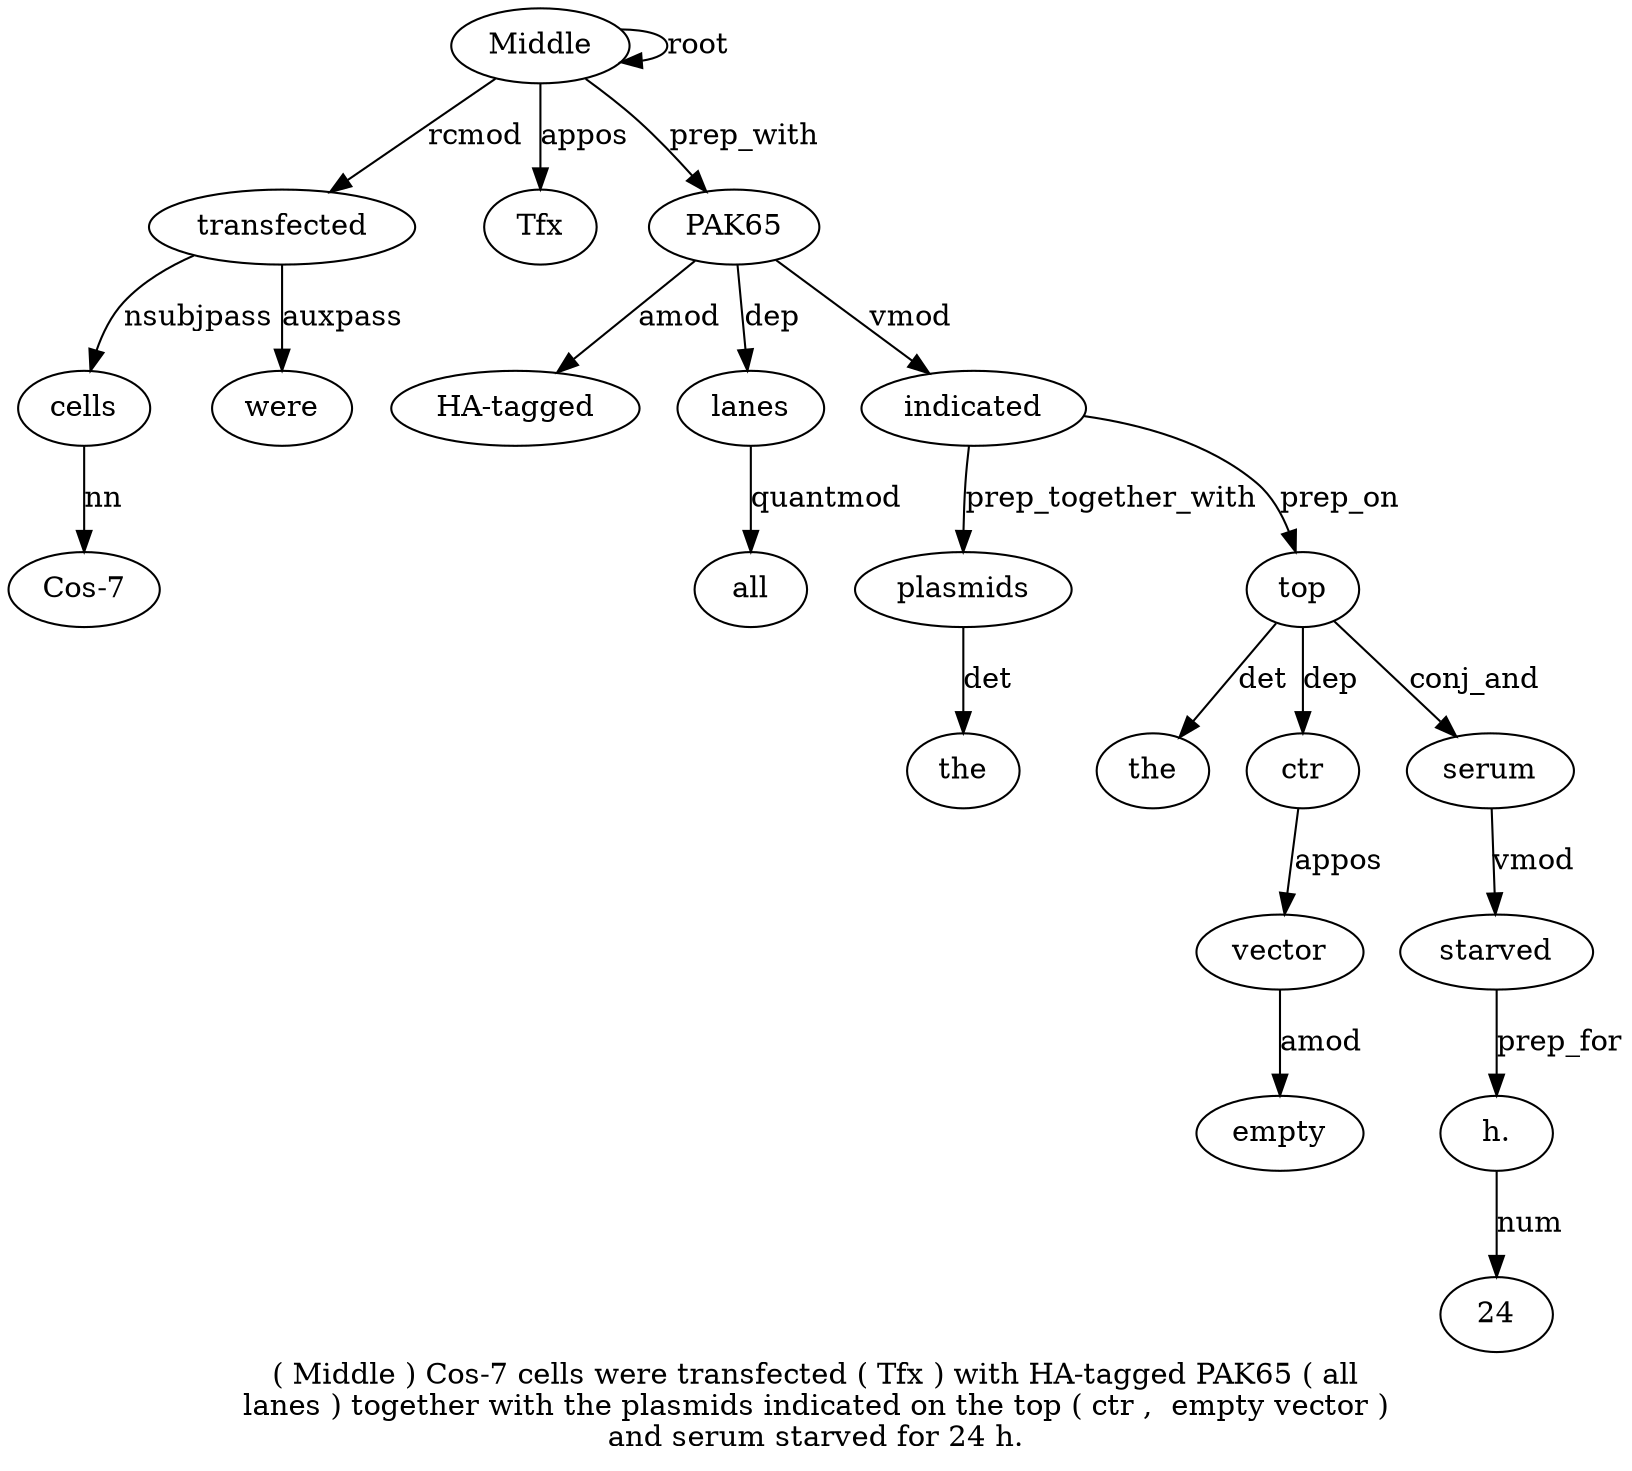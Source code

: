 digraph "( Middle ) Cos-7 cells were transfected ( Tfx ) with HA-tagged PAK65 ( all lanes ) together with the plasmids indicated on the top ( ctr ,  empty vector ) and serum starved for 24 h." {
label="( Middle ) Cos-7 cells were transfected ( Tfx ) with HA-tagged PAK65 ( all
lanes ) together with the plasmids indicated on the top ( ctr ,  empty vector )
and serum starved for 24 h.";
Middle2 [style=filled, fillcolor=white, label=Middle];
Middle2 -> Middle2  [label=root];
cells5 [style=filled, fillcolor=white, label=cells];
"Cos-74" [style=filled, fillcolor=white, label="Cos-7"];
cells5 -> "Cos-74"  [label=nn];
transfected7 [style=filled, fillcolor=white, label=transfected];
transfected7 -> cells5  [label=nsubjpass];
were6 [style=filled, fillcolor=white, label=were];
transfected7 -> were6  [label=auxpass];
Middle2 -> transfected7  [label=rcmod];
Tfx9 [style=filled, fillcolor=white, label=Tfx];
Middle2 -> Tfx9  [label=appos];
PAK6513 [style=filled, fillcolor=white, label=PAK65];
"HA-tagged12" [style=filled, fillcolor=white, label="HA-tagged"];
PAK6513 -> "HA-tagged12"  [label=amod];
Middle2 -> PAK6513  [label=prep_with];
lanes16 [style=filled, fillcolor=white, label=lanes];
all15 [style=filled, fillcolor=white, label=all];
lanes16 -> all15  [label=quantmod];
PAK6513 -> lanes16  [label=dep];
plasmids21 [style=filled, fillcolor=white, label=plasmids];
the20 [style=filled, fillcolor=white, label=the];
plasmids21 -> the20  [label=det];
indicated22 [style=filled, fillcolor=white, label=indicated];
indicated22 -> plasmids21  [label=prep_together_with];
PAK6513 -> indicated22  [label=vmod];
top25 [style=filled, fillcolor=white, label=top];
the24 [style=filled, fillcolor=white, label=the];
top25 -> the24  [label=det];
indicated22 -> top25  [label=prep_on];
ctr27 [style=filled, fillcolor=white, label=ctr];
top25 -> ctr27  [label=dep];
vector30 [style=filled, fillcolor=white, label=vector];
empty29 [style=filled, fillcolor=white, label=empty];
vector30 -> empty29  [label=amod];
ctr27 -> vector30  [label=appos];
serum33 [style=filled, fillcolor=white, label=serum];
top25 -> serum33  [label=conj_and];
starved34 [style=filled, fillcolor=white, label=starved];
serum33 -> starved34  [label=vmod];
"h.37" [style=filled, fillcolor=white, label="h."];
2436 [style=filled, fillcolor=white, label=24];
"h.37" -> 2436  [label=num];
starved34 -> "h.37"  [label=prep_for];
}
